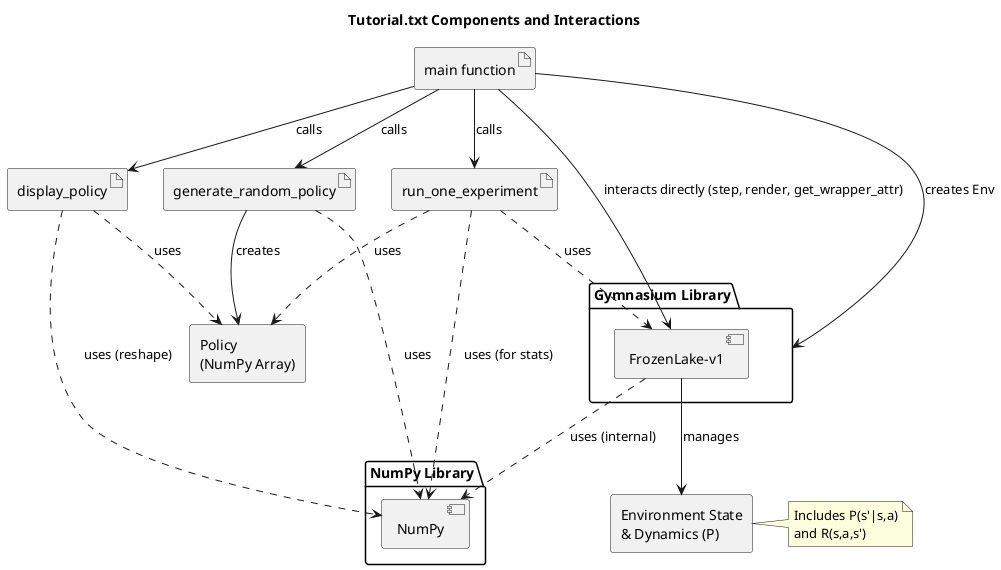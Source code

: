 @startuml
' 다이어그램 제목
title Tutorial.txt Components and Interactions

' 라이브러리 정의
package "Gymnasium Library" as GymLib {
  component "FrozenLake-v1" as Env_Comp
}

package "NumPy Library" as NumPyLib {
  component "NumPy" as NP_Comp
}

' 스크립트 내 함수 (Artifact로 표현)
artifact "generate_random_policy" as GenPolicy_Art
artifact "run_one_experiment" as RunExp_Art
artifact "display_policy" as DispPolicy_Art
artifact "main function" as Main_Art

' 데이터 구조 (Node 또는 Rectangle로 표현)
rectangle "Policy\n(NumPy Array)" as Policy_Data
rectangle "Environment State\n& Dynamics (P)" as Env_Data
note right of Env_Data
  Includes P(s'|s,a)
  and R(s,a,s')
end note

' 관계 정의
' main 함수는 환경을 생성하고 다른 함수들을 호출하며 환경과 직접 상호작용 시연
Main_Art --> GymLib : creates Env
Main_Art --> GenPolicy_Art : calls
Main_Art --> RunExp_Art : calls
Main_Art --> DispPolicy_Art : calls
Main_Art --> Env_Comp : interacts directly (step, render, get_wrapper_attr)

' 환경 구성 요소
Env_Comp --> Env_Data : manages

' generate_random_policy 함수 관계
GenPolicy_Art ..> NP_Comp : uses
GenPolicy_Art --> Policy_Data : creates

' run_one_experiment 함수 관계
RunExp_Art ..> Env_Comp : uses
RunExp_Art ..> Policy_Data : uses
RunExp_Art ..> NP_Comp : uses (for stats)

' display_policy 함수 관계
DispPolicy_Art ..> Policy_Data : uses
DispPolicy_Art ..> NP_Comp : uses (reshape)

' 환경은 내부적으로 NumPy 사용
Env_Comp ..> NP_Comp : uses (internal)

@enduml